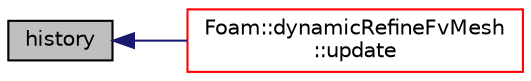 digraph "history"
{
  bgcolor="transparent";
  edge [fontname="Helvetica",fontsize="10",labelfontname="Helvetica",labelfontsize="10"];
  node [fontname="Helvetica",fontsize="10",shape=record];
  rankdir="LR";
  Node1 [label="history",height=0.2,width=0.4,color="black", fillcolor="grey75", style="filled", fontcolor="black"];
  Node1 -> Node2 [dir="back",color="midnightblue",fontsize="10",style="solid",fontname="Helvetica"];
  Node2 [label="Foam::dynamicRefineFvMesh\l::update",height=0.2,width=0.4,color="red",URL="$a00614.html#aa2aac016e2bf7b5bd2b271786c2791aa",tooltip="Update the mesh for both mesh motion and topology change. "];
}
